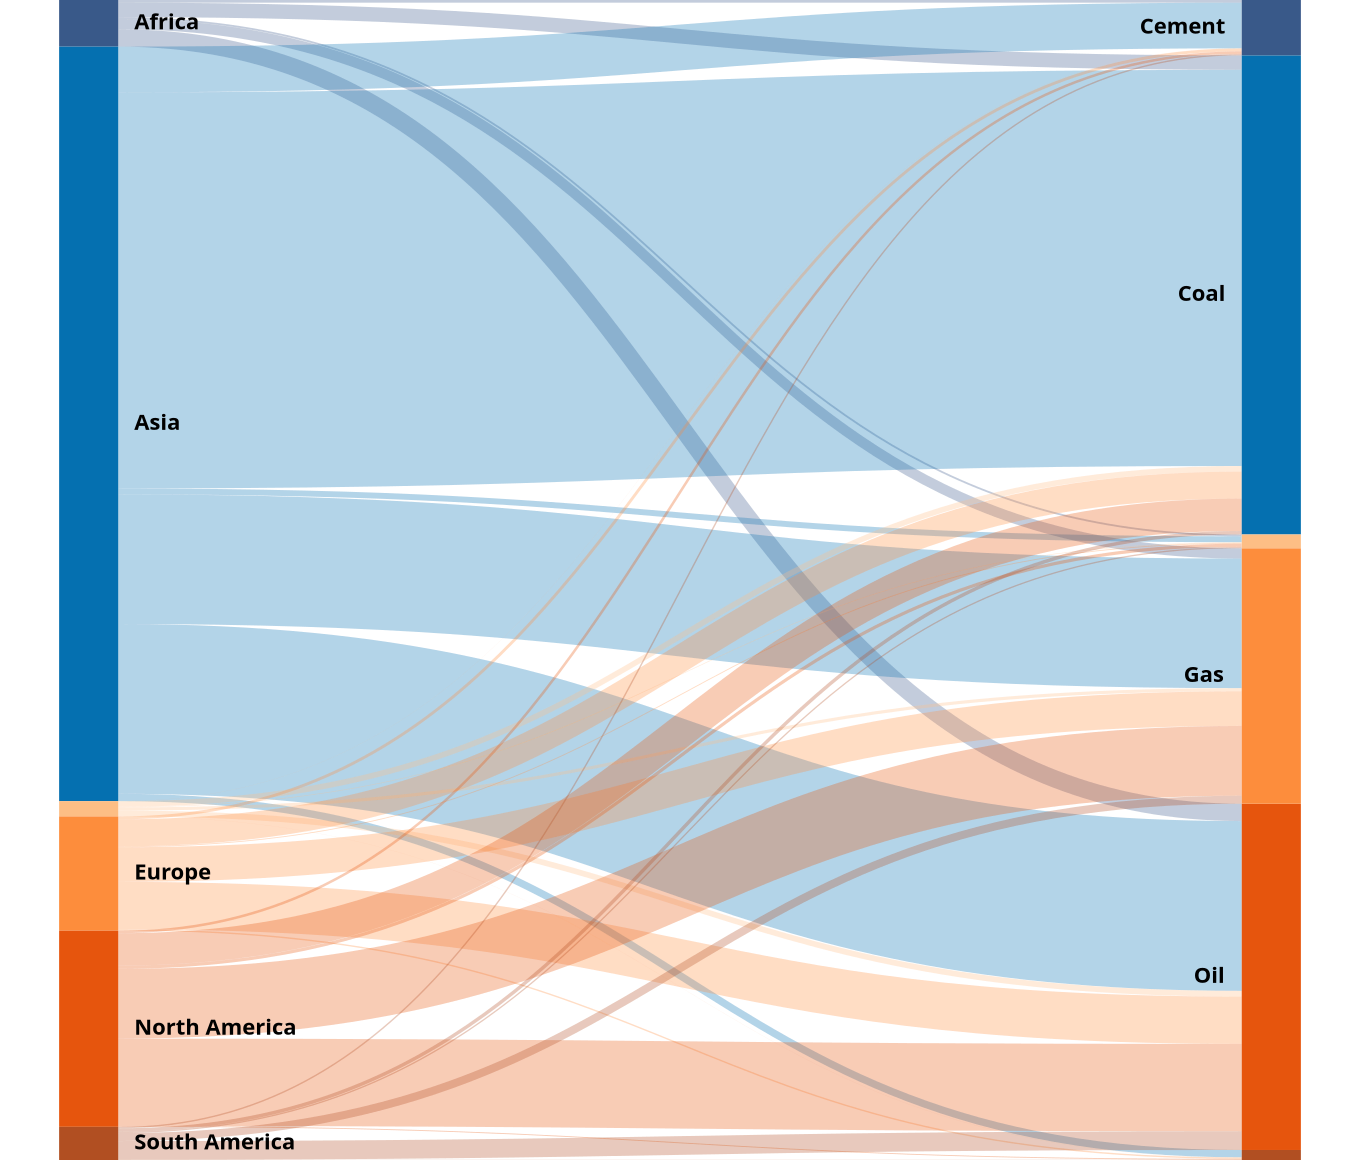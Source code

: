 {
    "$schema": "https://vega.github.io/schema/vega/v5.0.json",
    "width": 680,
    "height": 580,
    "data": [
        {
            "name": "emission_types",
            "values": {
                "aggregations": {
                    "table": {
                        "buckets": [
                            {
                                "key": {"stk1": "Africa", "stk2": "Coal"},
                                "doc_count": 428.128234
                            },
                            {
                                "key": {"stk1": "Africa", "stk2": "Oil"},
                                "doc_count": 513.141868
                            },
                            {
                                "key": {"stk1": "Africa", "stk2": "Gas"},
                                "doc_count": 305.151832
                            },
                            {
                                "key": {"stk1": "Africa", "stk2": "Cement"},
                                "doc_count": 78.549334
                            },
                            {
                                "key": {"stk1": "Africa", "stk2": "Flaring"},
                                "doc_count": 54.332319
                            },
                            {
                                "key": {"stk1": "Asia", "stk2": "Coal"},
                                "doc_count": 11718.74537
                            },
                            {
                                "key": {"stk1": "Asia", "stk2": "Oil"},
                                "doc_count": 5022.884393
                            },
                            {
                                "key": {"stk1": "Asia", "stk2": "Gas"},
                                "doc_count": 3833.103859
                            },
                            {
                                "key": {"stk1": "Asia", "stk2": "Cement"},
                                "doc_count": 1351.606237
                            },
                            {
                                "key": {"stk1": "Asia", "stk2": "Flaring"},
                                "doc_count": 175.118661
                            },
                            {
                                "key": {"stk1": "Asia", "stk2": "Other"},
                                "doc_count": 216.7616
                            },
                            {
                                "key": {"stk1": "Australia", "stk2": "Coal"},
                                "doc_count": 164.506534
                            },
                            {
                                "key": {"stk1": "Australia", "stk2": "Oil"},
                                "doc_count": 168.835014
                            },
                            {
                                "key": {"stk1": "Australia", "stk2": "Gas"},
                                "doc_count": 93.150958
                            },
                            {
                                "key": {"stk1": "Australia", "stk2": "Cement"},
                                "doc_count": 3.228703
                            },
                            {
                                "key": {"stk1": "Australia", "stk2": "Flaring"},
                                "doc_count": 18.156204
                            },
                            {
                                "key": {"stk1": "Australia", "stk2": "Other"},
                                "doc_count": 4.308389
                            },
                            {
                                "key": {"stk1": "Europe", "stk2": "Coal"},
                                "doc_count": 799.898492
                            },
                            {
                                "key": {"stk1": "Europe", "stk2": "Oil"},
                                "doc_count": 1401.43552
                            },
                            {
                                "key": {"stk1": "Europe", "stk2": "Gas"},
                                "doc_count": 1024.603697
                            },
                            {
                                "key": {"stk1": "Europe", "stk2": "Cement"},
                                "doc_count": 85.631586
                            },
                            {
                                "key": {"stk1": "Europe", "stk2": "Flaring"},
                                "doc_count": 25.735334
                            },
                            {
                                "key": {"stk1": "Europe", "stk2": "Other"},
                                "doc_count": 41.458673
                            },
                            {
                                "key": {"stk1": "North America", "stk2": "Coal"},
                                "doc_count": 958.6471
                            },
                            {
                                "key": {"stk1": "North America", "stk2": "Oil"},
                                "doc_count": 2582.143658
                            },
                            {
                                "key": {"stk1": "North America", "stk2": "Gas"},
                                "doc_count": 2064.198492
                            },
                            {
                                "key": {"stk1": "North America", "stk2": "Cement"},
                                "doc_count": 75.717552
                            },
                            {
                                "key": {"stk1": "North America", "stk2": "Flaring"},
                                "doc_count": 95.119575
                            },
                            {
                                "key": {"stk1": "North America", "stk2": "Other"},
                                "doc_count": 27.381025
                            },
                            {
                                "key": {"stk1": "South America", "stk2": "Coal"},
                                "doc_count": 102.75526
                            },
                            {
                                "key": {"stk1": "South America", "stk2": "Oil"},
                                "doc_count": 554.48632
                            },
                            {
                                "key": {"stk1": "South America", "stk2": "Gas"},
                                "doc_count": 236.081446
                            },
                            {
                                "key": {"stk1": "South America", "stk2": "Cement"},
                                "doc_count": 42.353079
                            },
                            {
                                "key": {"stk1": "South America", "stk2": "Flaring"},
                                "doc_count": 39.121578
                            },
                            {
                                "key": {"stk1": "South America", "stk2": "Other"},
                                "doc_count": 6.392
                            }
                        ]
                    }
                }
            },
            "format": {"property": "aggregations.table.buckets"},
            "transform": [
                {"type": "formula", "expr": "datum.key.stk1", "as": "stk1"},
                {"type": "formula", "expr": "datum.key.stk2", "as": "stk2"},
                {"type": "formula", "expr": "datum.doc_count", "as": "size"}
            ]
        },
        {
            "name": "nodes",
            "source": "emission_types",
            "transform": [
                {
                    "type": "filter",
                    "expr": "!groupSelector || groupSelector.stk1 == datum.stk1 || groupSelector.stk2 == datum.stk2"
                },
                {"type": "formula", "expr": "datum.stk1+datum.stk2", "as": "key"},
                {
                    "type": "fold",
                    "fields": ["stk1", "stk2"],
                    "as": ["stack", "grpId"]
                },
                {
                    "type": "formula",
                    "expr": "datum.stack == 'stk1' ? datum.stk1+' '+datum.stk2 : datum.stk2+' '+datum.stk1",
                    "as": "sortField"
                },
                {
                    "type": "stack",
                    "groupby": ["stack"],
                    "sort": {"field": "sortField", "order": "descending"},
                    "field": "size"
                },
                {"type": "formula", "expr": "(datum.y0+datum.y1)/2", "as": "yc"}
            ]
        },
        {
            "name": "groups",
            "source": "nodes",
            "transform": [
                {
                    "type": "aggregate",
                    "groupby": ["stack", "grpId"],
                    "fields": ["size"],
                    "ops": ["sum"],
                    "as": ["total"]
                },
                {
                    "type": "stack",
                    "groupby": ["stack"],
                    "sort": {"field": "grpId", "order": "descending"},
                    "field": "total"
                },
                {"type": "formula", "expr": "scale('y', datum.y0)", "as": "scaledY0"},
                {"type": "formula", "expr": "scale('y', datum.y1)", "as": "scaledY1"},
                {"type": "formula", "expr": "datum.stack == 'stk1'", "as": "rightLabel"},
                {
                    "type": "formula",
                    "expr": "datum.total/domain('y')[1]",
                    "as": "percentage"
                }
            ]
        },
        {
            "name": "destinationNodes",
            "source": "nodes",
            "transform": [
              {"type": "filter", "expr": "datum.stack == 'stk2'"}
            ]
        },
        {
            "name": "edges",
            "source": "nodes",
            "transform": [
                {"type": "filter", "expr": "datum.stack == 'stk1'"},
                {
                    "type": "lookup",
                    "from": "destinationNodes",
                    "key": "key",
                    "fields": ["key"],
                    "as": ["target"]
                },
                {
                    "type": "linkpath",
                    "orient": "horizontal",
                    "shape": "diagonal",
                    "sourceY": {"expr": "scale('y', datum.yc)"},
                    "sourceX": {"expr": "scale('x', 'stk1') + bandwidth('x')"},
                    "targetY": {"expr": "scale('y', datum.target.yc)"},
                    "targetX": {"expr": "scale('x', 'stk2')"}
                },
                {
                    "type": "formula",
                    "expr": "range('y')[0]-scale('y', datum.size)",
                    "as": "strokeWidth"
                },
                {
                    "type": "formula",
                    "expr": "datum.size/domain('y')[1]",
                    "as": "percentage"
                }
            ]
        }
    ],
    "scales": [
        {
            "name": "x",
            "type": "band",
            "range": "width",
            "domain": ["stk1", "stk2"],
            "paddingOuter": 0.05,
            "paddingInner": 0.95
        },
        {
            "name": "y",
            "type": "linear",
            "range": "height",
            "domain": {"data": "nodes", "field": "y1"}
        },
        {
            "name": "color",
            "type": "ordinal",
            "range": ["#395989","#0570b0","#fdbe85","#fd8d3c","#e6550d","#b14f22","#0570b0","#e6550d","#fd8d3c","#395989","#fdbe85","#b14f22"],
            "domain": {"data": "emission_types", "fields": ["stk1", "stk2"]}
        },
        {
            "name": "stackNames",
            "type": "ordinal",
            "range": ["Source", "Destination"],
            "domain": ["stk1", "stk2"]
        }
    ],
    "marks": [
        {
            "type": "path",
            "name": "edgeMark",
            "from": {"data": "edges"},
            "clip": true,
            "encode": {
                "update": {
                    "stroke": [
                        {
                            "test": "groupSelector && groupSelector.stack=='stk1'",
                            "scale": "color",
                            "field": "stk2"
                        },
                        {"scale": "color", "field": "stk1"}
                    ],
                    "strokeWidth": {"field": "strokeWidth"},
                    "path": {"field": "path"},
                    "strokeOpacity": {
                        "signal": "!groupSelector && (groupHover.stk1 == datum.stk1 || groupHover.stk2 == datum.stk2) ? 0.9 : 0.3"
                    },
                    "zindex": {
                        "signal": "!groupSelector && (groupHover.stk1 == datum.stk1 || groupHover.stk2 == datum.stk2) ? 1 : 0"
                    },
                    "tooltip": {
                        "signal": "datum.stk1 + ' → ' + datum.stk2 + '    ' + format(datum.size, ',.0f') + '   (' + format(datum.percentage, '.1%') + ')'"
                    }
                },
                "hover": {
                    "strokeOpacity": {"value": 1}
                }
            }
        },
        {
            "type": "rect",
            "name": "groupMark",
            "from": {"data": "groups"},
            "encode": {
                "enter": {
                "fill": {"scale": "color", "field": "grpId"},
                "width": {"scale": "x", "band": 1}
                },
                "update": {
                    "x": {"scale": "x", "field": "stack"},
                    "y": {"field": "scaledY0"},
                    "y2": {"field": "scaledY1"},
                    "fillOpacity": {"value": 1},
                    "tooltip": {
                        "signal": "datum.grpId + '   ' + format(datum.total, ',.0f') + '   (' + format(datum.percentage, '.1%') + ')'"
                    }
                },
                "hover": {
                "fillOpacity": {"value": 1}
                }
            }
        },
        {
            "type": "text",
            "from": {"data": "groups"},
            "interactive": false,
            "encode": {
                "update": {
                    "x": {
                        "signal": "scale('x', datum.stack) + (datum.rightLabel ? bandwidth('x') + 8 : -8)"
                    },
                    "yc": {"signal": "(datum.scaledY0 + datum.scaledY1)/2"},
                    "align": {"signal": "datum.rightLabel ? 'left' : 'right'"},
                    "baseline": {"value": "middle"},
                    "fontWeight": {"value": "bold"},
                    "text": {"signal": "abs(datum.scaledY0-datum.scaledY1) > 13 ? datum.grpId : ''"}
                }
            }
        },
        {
            "type": "group",
            "data": [
                {
                    "name": "dataForShowAll",
                    "values": [{}],
                    "transform": [{"type": "filter", "expr": "groupSelector"}]
                }
            ],
            "encode": {
                "enter": {
                    "xc": {"signal": "width/2"},
                    "y": {"value": 30},
                    "width": {"value": 80},
                    "height": {"value": 30}
                }
            },
            "marks": [
                {
                    "type": "group",
                    "name": "groupReset",
                    "from": {"data": "dataForShowAll"},
                    "encode": {
                        "enter": {
                            "cornerRadius": {"value": 6},
                            "fill": {"value": "#f5f5f5"},
                            "stroke": {"value": "#c1c1c1"},
                            "strokeWidth": {"value": 2},
                            "height": {
                                "field": {"group": "height"}
                            },
                            "width": {
                                "field": {"group": "width"}
                            }
                        },
                        "update": {
                            "opacity": {"value": 1}
                        },
                        "hover": {
                            "opacity": {"value": 1}
                        }
                    },
                    "marks": [
                        {
                            "type": "text",
                            "interactive": false,
                            "encode": {
                                "enter": {
                                    "xc": {
                                        "field": {"group": "width"},
                                        "mult": 0.5
                                    },
                                    "yc": {
                                        "field": {"group": "height"},
                                        "mult": 0.5,
                                        "offset": -2
                                    },
                                    "align": {"value": "center"},
                                    "baseline": {"value": "middle"},
                                    "fontWeight": {"value": "bold"},
                                    "text": {"value": "Show All"}
                                }
                            }
                        }
                    ]
                }
            ]
        }
    ],
    "signals": [
        {
            "name": "groupHover",
            "value": {},
            "on": [
                {
                    "events": "@groupMark:mouseover",
                    "update": "{stk1:datum.stack=='stk1' && datum.grpId, stk2:datum.stack=='stk2' && datum.grpId}"
                },
                {"events": "mouseout", "update": "{}"}
            ]
        },
        {
            "name": "groupSelector",
            "value": false,
            "on": [
                {
                    "events": "@groupMark:click!",
                    "update": "{stack:datum.stack, stk1:datum.stack=='stk1' && datum.grpId, stk2:datum.stack=='stk2' && datum.grpId}"
                },
                {
                    "events": [
                        {"type": "click", "markname": "groupReset"},
                        {"type": "dblclick"}
                    ],
                    "update": "false"
                }
            ]
        }
    ]
}